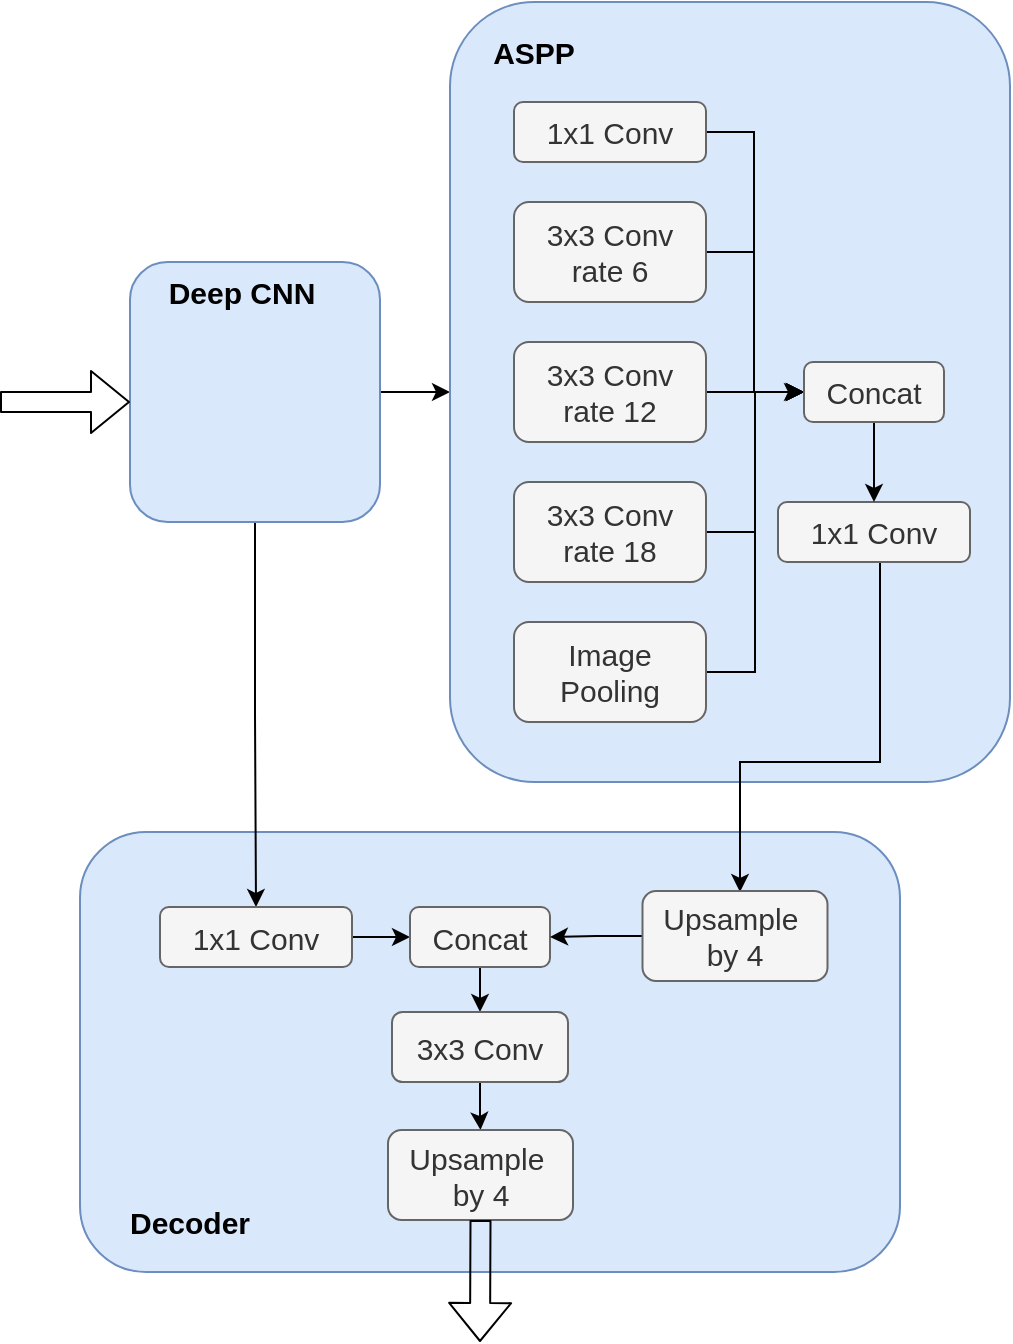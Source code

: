 <mxfile version="14.7.7" type="github">
  <diagram id="l3SVyb221BhFx8IjSXw3" name="Page-1">
    <mxGraphModel dx="876" dy="804" grid="1" gridSize="5" guides="1" tooltips="1" connect="1" arrows="1" fold="1" page="1" pageScale="1" pageWidth="827" pageHeight="1169" math="0" shadow="0">
      <root>
        <mxCell id="0" />
        <mxCell id="1" parent="0" />
        <mxCell id="aKl-YUl-dlX9zGo-zKUE-29" value="" style="rounded=1;whiteSpace=wrap;html=1;fillColor=#dae8fc;strokeColor=#6c8ebf;" vertex="1" parent="1">
          <mxGeometry x="125" y="505" width="410" height="220" as="geometry" />
        </mxCell>
        <mxCell id="aKl-YUl-dlX9zGo-zKUE-26" style="edgeStyle=orthogonalEdgeStyle;rounded=0;orthogonalLoop=1;jettySize=auto;html=1;exitX=1;exitY=0.5;exitDx=0;exitDy=0;fontSize=15;" edge="1" parent="1" source="aKl-YUl-dlX9zGo-zKUE-1" target="aKl-YUl-dlX9zGo-zKUE-4">
          <mxGeometry relative="1" as="geometry" />
        </mxCell>
        <mxCell id="aKl-YUl-dlX9zGo-zKUE-38" style="edgeStyle=orthogonalEdgeStyle;rounded=0;orthogonalLoop=1;jettySize=auto;html=1;exitX=0.5;exitY=1;exitDx=0;exitDy=0;entryX=0.5;entryY=0;entryDx=0;entryDy=0;fontSize=15;" edge="1" parent="1" source="aKl-YUl-dlX9zGo-zKUE-1" target="aKl-YUl-dlX9zGo-zKUE-30">
          <mxGeometry relative="1" as="geometry" />
        </mxCell>
        <mxCell id="aKl-YUl-dlX9zGo-zKUE-1" value="" style="rounded=1;whiteSpace=wrap;html=1;fillColor=#dae8fc;strokeColor=#6c8ebf;" vertex="1" parent="1">
          <mxGeometry x="150" y="220" width="125" height="130" as="geometry" />
        </mxCell>
        <mxCell id="aKl-YUl-dlX9zGo-zKUE-2" value="Deep CNN" style="text;html=1;strokeColor=none;fillColor=none;align=center;verticalAlign=middle;whiteSpace=wrap;rounded=0;fontSize=15;fontStyle=1" vertex="1" parent="1">
          <mxGeometry x="166" y="220" width="80" height="30" as="geometry" />
        </mxCell>
        <mxCell id="aKl-YUl-dlX9zGo-zKUE-4" value="" style="rounded=1;whiteSpace=wrap;html=1;fillColor=#dae8fc;strokeColor=#6c8ebf;" vertex="1" parent="1">
          <mxGeometry x="310" y="90" width="280" height="390" as="geometry" />
        </mxCell>
        <mxCell id="aKl-YUl-dlX9zGo-zKUE-5" value="ASPP" style="text;html=1;strokeColor=none;fillColor=none;align=center;verticalAlign=middle;whiteSpace=wrap;rounded=0;fontSize=15;fontStyle=1" vertex="1" parent="1">
          <mxGeometry x="312" y="100" width="80" height="30" as="geometry" />
        </mxCell>
        <mxCell id="aKl-YUl-dlX9zGo-zKUE-20" style="edgeStyle=orthogonalEdgeStyle;rounded=0;orthogonalLoop=1;jettySize=auto;html=1;exitX=1;exitY=0.5;exitDx=0;exitDy=0;entryX=0;entryY=0.5;entryDx=0;entryDy=0;fontSize=15;" edge="1" parent="1">
          <mxGeometry relative="1" as="geometry">
            <mxPoint x="437" y="155" as="sourcePoint" />
            <mxPoint x="486" y="285" as="targetPoint" />
            <Array as="points">
              <mxPoint x="462" y="155" />
              <mxPoint x="462" y="285" />
            </Array>
          </mxGeometry>
        </mxCell>
        <mxCell id="aKl-YUl-dlX9zGo-zKUE-6" value="1x1 Conv" style="rounded=1;whiteSpace=wrap;html=1;fontSize=15;fillColor=#f5f5f5;strokeColor=#666666;fontColor=#333333;" vertex="1" parent="1">
          <mxGeometry x="342" y="140" width="96" height="30" as="geometry" />
        </mxCell>
        <mxCell id="aKl-YUl-dlX9zGo-zKUE-21" style="edgeStyle=orthogonalEdgeStyle;rounded=0;orthogonalLoop=1;jettySize=auto;html=1;exitX=1;exitY=0.5;exitDx=0;exitDy=0;fontSize=15;" edge="1" parent="1" source="aKl-YUl-dlX9zGo-zKUE-7">
          <mxGeometry relative="1" as="geometry">
            <mxPoint x="487" y="285" as="targetPoint" />
            <Array as="points">
              <mxPoint x="462" y="215" />
              <mxPoint x="462" y="285" />
            </Array>
          </mxGeometry>
        </mxCell>
        <mxCell id="aKl-YUl-dlX9zGo-zKUE-7" value="3x3 Conv&lt;br&gt;rate 6" style="rounded=1;whiteSpace=wrap;html=1;fontSize=15;fillColor=#f5f5f5;strokeColor=#666666;fontColor=#333333;" vertex="1" parent="1">
          <mxGeometry x="342" y="190" width="96" height="50" as="geometry" />
        </mxCell>
        <mxCell id="aKl-YUl-dlX9zGo-zKUE-22" style="edgeStyle=orthogonalEdgeStyle;rounded=0;orthogonalLoop=1;jettySize=auto;html=1;exitX=1;exitY=0.5;exitDx=0;exitDy=0;entryX=0;entryY=0.5;entryDx=0;entryDy=0;fontSize=15;" edge="1" parent="1" source="aKl-YUl-dlX9zGo-zKUE-8" target="aKl-YUl-dlX9zGo-zKUE-18">
          <mxGeometry relative="1" as="geometry" />
        </mxCell>
        <mxCell id="aKl-YUl-dlX9zGo-zKUE-8" value="3x3 Conv&lt;br&gt;rate 12" style="rounded=1;whiteSpace=wrap;html=1;fontSize=15;fillColor=#f5f5f5;strokeColor=#666666;fontColor=#333333;" vertex="1" parent="1">
          <mxGeometry x="342" y="260" width="96" height="50" as="geometry" />
        </mxCell>
        <mxCell id="aKl-YUl-dlX9zGo-zKUE-23" style="edgeStyle=orthogonalEdgeStyle;rounded=0;orthogonalLoop=1;jettySize=auto;html=1;exitX=1;exitY=0.5;exitDx=0;exitDy=0;entryX=0;entryY=0.5;entryDx=0;entryDy=0;fontSize=15;" edge="1" parent="1" source="aKl-YUl-dlX9zGo-zKUE-9" target="aKl-YUl-dlX9zGo-zKUE-18">
          <mxGeometry relative="1" as="geometry" />
        </mxCell>
        <mxCell id="aKl-YUl-dlX9zGo-zKUE-9" value="3x3 Conv&lt;br&gt;rate 18" style="rounded=1;whiteSpace=wrap;html=1;fontSize=15;fillColor=#f5f5f5;strokeColor=#666666;fontColor=#333333;" vertex="1" parent="1">
          <mxGeometry x="342" y="330" width="96" height="50" as="geometry" />
        </mxCell>
        <mxCell id="aKl-YUl-dlX9zGo-zKUE-24" style="edgeStyle=orthogonalEdgeStyle;rounded=0;orthogonalLoop=1;jettySize=auto;html=1;exitX=1;exitY=0.5;exitDx=0;exitDy=0;entryX=0;entryY=0.5;entryDx=0;entryDy=0;fontSize=15;" edge="1" parent="1" source="aKl-YUl-dlX9zGo-zKUE-10" target="aKl-YUl-dlX9zGo-zKUE-18">
          <mxGeometry relative="1" as="geometry" />
        </mxCell>
        <mxCell id="aKl-YUl-dlX9zGo-zKUE-10" value="Image&lt;br&gt;Pooling" style="rounded=1;whiteSpace=wrap;html=1;fontSize=15;fillColor=#f5f5f5;strokeColor=#666666;fontColor=#333333;" vertex="1" parent="1">
          <mxGeometry x="342" y="400" width="96" height="50" as="geometry" />
        </mxCell>
        <mxCell id="aKl-YUl-dlX9zGo-zKUE-28" style="edgeStyle=orthogonalEdgeStyle;rounded=0;orthogonalLoop=1;jettySize=auto;html=1;exitX=0.5;exitY=1;exitDx=0;exitDy=0;fontSize=15;" edge="1" parent="1" source="aKl-YUl-dlX9zGo-zKUE-17">
          <mxGeometry relative="1" as="geometry">
            <mxPoint x="455" y="535.0" as="targetPoint" />
            <Array as="points">
              <mxPoint x="525" y="370" />
              <mxPoint x="525" y="470" />
              <mxPoint x="455" y="470" />
            </Array>
          </mxGeometry>
        </mxCell>
        <mxCell id="aKl-YUl-dlX9zGo-zKUE-17" value="1x1 Conv" style="rounded=1;whiteSpace=wrap;html=1;fontSize=15;fillColor=#f5f5f5;strokeColor=#666666;fontColor=#333333;" vertex="1" parent="1">
          <mxGeometry x="474" y="340" width="96" height="30" as="geometry" />
        </mxCell>
        <mxCell id="aKl-YUl-dlX9zGo-zKUE-27" style="edgeStyle=orthogonalEdgeStyle;rounded=0;orthogonalLoop=1;jettySize=auto;html=1;exitX=0.5;exitY=1;exitDx=0;exitDy=0;fontSize=15;" edge="1" parent="1" source="aKl-YUl-dlX9zGo-zKUE-18" target="aKl-YUl-dlX9zGo-zKUE-17">
          <mxGeometry relative="1" as="geometry" />
        </mxCell>
        <mxCell id="aKl-YUl-dlX9zGo-zKUE-18" value="Concat" style="rounded=1;whiteSpace=wrap;html=1;fontSize=15;fillColor=#f5f5f5;strokeColor=#666666;fontColor=#333333;" vertex="1" parent="1">
          <mxGeometry x="487" y="270" width="70" height="30" as="geometry" />
        </mxCell>
        <mxCell id="aKl-YUl-dlX9zGo-zKUE-33" style="edgeStyle=orthogonalEdgeStyle;rounded=0;orthogonalLoop=1;jettySize=auto;html=1;exitX=1;exitY=0.5;exitDx=0;exitDy=0;fontSize=15;" edge="1" parent="1" source="aKl-YUl-dlX9zGo-zKUE-30" target="aKl-YUl-dlX9zGo-zKUE-32">
          <mxGeometry relative="1" as="geometry" />
        </mxCell>
        <mxCell id="aKl-YUl-dlX9zGo-zKUE-30" value="1x1 Conv" style="rounded=1;whiteSpace=wrap;html=1;fontSize=15;fillColor=#f5f5f5;strokeColor=#666666;fontColor=#333333;" vertex="1" parent="1">
          <mxGeometry x="165" y="542.5" width="96" height="30" as="geometry" />
        </mxCell>
        <mxCell id="aKl-YUl-dlX9zGo-zKUE-40" style="edgeStyle=orthogonalEdgeStyle;rounded=0;orthogonalLoop=1;jettySize=auto;html=1;exitX=0.5;exitY=1;exitDx=0;exitDy=0;fontSize=15;" edge="1" parent="1" source="aKl-YUl-dlX9zGo-zKUE-32" target="aKl-YUl-dlX9zGo-zKUE-35">
          <mxGeometry relative="1" as="geometry" />
        </mxCell>
        <mxCell id="aKl-YUl-dlX9zGo-zKUE-32" value="Concat" style="rounded=1;whiteSpace=wrap;html=1;fontSize=15;fillColor=#f5f5f5;strokeColor=#666666;fontColor=#333333;" vertex="1" parent="1">
          <mxGeometry x="290" y="542.5" width="70" height="30" as="geometry" />
        </mxCell>
        <mxCell id="aKl-YUl-dlX9zGo-zKUE-41" style="edgeStyle=orthogonalEdgeStyle;rounded=0;orthogonalLoop=1;jettySize=auto;html=1;exitX=0.5;exitY=1;exitDx=0;exitDy=0;fontSize=15;" edge="1" parent="1" source="aKl-YUl-dlX9zGo-zKUE-35" target="aKl-YUl-dlX9zGo-zKUE-39">
          <mxGeometry relative="1" as="geometry" />
        </mxCell>
        <mxCell id="aKl-YUl-dlX9zGo-zKUE-35" value="3x3 Conv" style="rounded=1;whiteSpace=wrap;html=1;fontSize=15;fillColor=#f5f5f5;strokeColor=#666666;fontColor=#333333;" vertex="1" parent="1">
          <mxGeometry x="281" y="595" width="88" height="35" as="geometry" />
        </mxCell>
        <mxCell id="aKl-YUl-dlX9zGo-zKUE-37" style="edgeStyle=orthogonalEdgeStyle;rounded=0;orthogonalLoop=1;jettySize=auto;html=1;exitX=0;exitY=0.5;exitDx=0;exitDy=0;fontSize=15;" edge="1" parent="1" source="aKl-YUl-dlX9zGo-zKUE-36" target="aKl-YUl-dlX9zGo-zKUE-32">
          <mxGeometry relative="1" as="geometry" />
        </mxCell>
        <mxCell id="aKl-YUl-dlX9zGo-zKUE-36" value="Upsample&amp;nbsp;&lt;br&gt;by 4" style="rounded=1;whiteSpace=wrap;html=1;fontSize=15;fillColor=#f5f5f5;strokeColor=#666666;fontColor=#333333;" vertex="1" parent="1">
          <mxGeometry x="406.25" y="534.5" width="92.5" height="45" as="geometry" />
        </mxCell>
        <mxCell id="aKl-YUl-dlX9zGo-zKUE-39" value="Upsample&amp;nbsp;&lt;br&gt;by 4" style="rounded=1;whiteSpace=wrap;html=1;fontSize=15;fillColor=#f5f5f5;strokeColor=#666666;fontColor=#333333;" vertex="1" parent="1">
          <mxGeometry x="279" y="654" width="92.5" height="45" as="geometry" />
        </mxCell>
        <mxCell id="aKl-YUl-dlX9zGo-zKUE-43" value="" style="shape=flexArrow;endArrow=classic;html=1;fontSize=15;" edge="1" parent="1">
          <mxGeometry width="50" height="50" relative="1" as="geometry">
            <mxPoint x="85" y="290" as="sourcePoint" />
            <mxPoint x="150" y="290" as="targetPoint" />
          </mxGeometry>
        </mxCell>
        <mxCell id="aKl-YUl-dlX9zGo-zKUE-44" value="" style="shape=flexArrow;endArrow=classic;html=1;fontSize=15;exitX=0.5;exitY=1;exitDx=0;exitDy=0;" edge="1" parent="1" source="aKl-YUl-dlX9zGo-zKUE-39">
          <mxGeometry width="50" height="50" relative="1" as="geometry">
            <mxPoint x="360" y="780" as="sourcePoint" />
            <mxPoint x="325" y="760" as="targetPoint" />
          </mxGeometry>
        </mxCell>
        <mxCell id="aKl-YUl-dlX9zGo-zKUE-45" value="Decoder" style="text;html=1;strokeColor=none;fillColor=none;align=center;verticalAlign=middle;whiteSpace=wrap;rounded=0;fontSize=15;fontStyle=1" vertex="1" parent="1">
          <mxGeometry x="140" y="685" width="80" height="30" as="geometry" />
        </mxCell>
      </root>
    </mxGraphModel>
  </diagram>
</mxfile>

